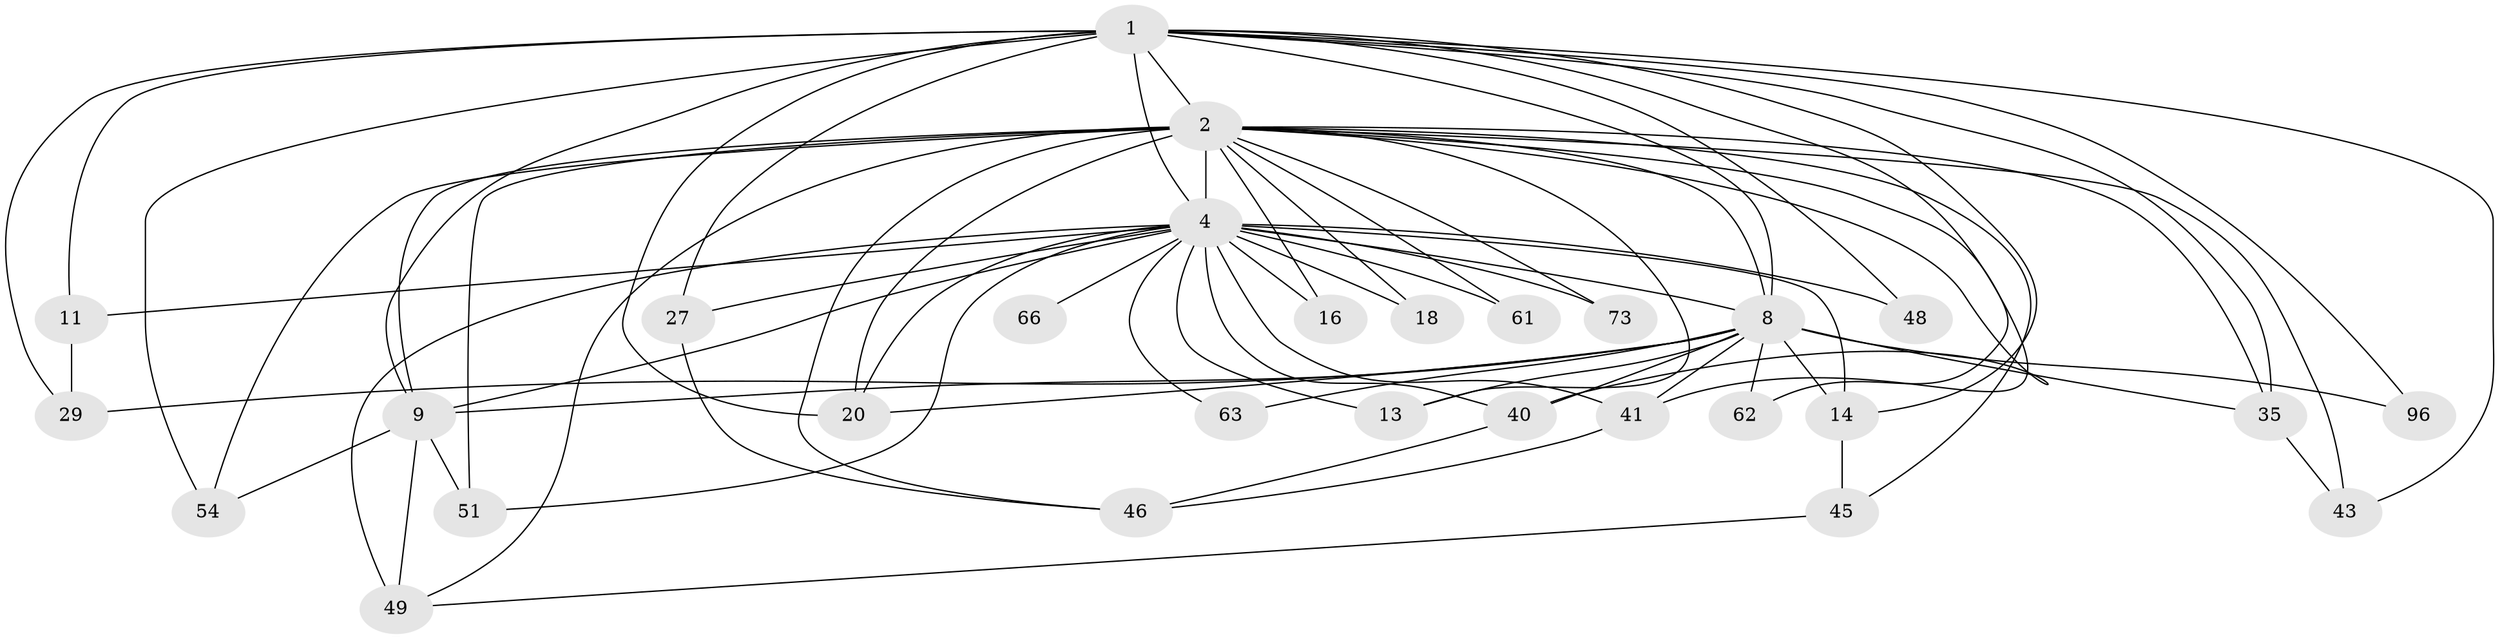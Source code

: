 // original degree distribution, {22: 0.010309278350515464, 18: 0.010309278350515464, 16: 0.010309278350515464, 27: 0.020618556701030927, 15: 0.020618556701030927, 21: 0.010309278350515464, 29: 0.010309278350515464, 17: 0.010309278350515464, 4: 0.1134020618556701, 2: 0.5773195876288659, 5: 0.05154639175257732, 8: 0.010309278350515464, 3: 0.14432989690721648}
// Generated by graph-tools (version 1.1) at 2025/17/03/04/25 18:17:24]
// undirected, 29 vertices, 72 edges
graph export_dot {
graph [start="1"]
  node [color=gray90,style=filled];
  1 [super="+52+5"];
  2 [super="+6+65+3"];
  4 [super="+28+10+17+26+94+76+77+89+7+15+12+22"];
  8 [super="+23"];
  9 [super="+87+44+25"];
  11;
  13 [super="+56"];
  14 [super="+39+60+30"];
  16;
  18;
  20 [super="+24"];
  27 [super="+59"];
  29 [super="+88"];
  35 [super="+58"];
  40 [super="+55+67"];
  41 [super="+42"];
  43 [super="+82"];
  45;
  46 [super="+64"];
  48;
  49 [super="+90"];
  51 [super="+86"];
  54 [super="+97+83"];
  61;
  62;
  63;
  66;
  73;
  96;
  1 -- 2 [weight=7];
  1 -- 4 [weight=12];
  1 -- 8 [weight=2];
  1 -- 9 [weight=2];
  1 -- 11;
  1 -- 20;
  1 -- 27;
  1 -- 35;
  1 -- 41;
  1 -- 96;
  1 -- 54 [weight=2];
  1 -- 43;
  1 -- 14;
  1 -- 48;
  1 -- 29;
  2 -- 4 [weight=17];
  2 -- 8 [weight=6];
  2 -- 9 [weight=5];
  2 -- 13 [weight=2];
  2 -- 45;
  2 -- 54;
  2 -- 73;
  2 -- 16;
  2 -- 18;
  2 -- 35;
  2 -- 40;
  2 -- 49;
  2 -- 51 [weight=2];
  2 -- 61;
  2 -- 20 [weight=3];
  2 -- 43;
  2 -- 46;
  2 -- 62;
  4 -- 8 [weight=8];
  4 -- 9 [weight=6];
  4 -- 11 [weight=2];
  4 -- 13 [weight=3];
  4 -- 27 [weight=2];
  4 -- 66 [weight=2];
  4 -- 16;
  4 -- 48;
  4 -- 41;
  4 -- 73;
  4 -- 14 [weight=2];
  4 -- 18;
  4 -- 40;
  4 -- 49 [weight=2];
  4 -- 51;
  4 -- 61;
  4 -- 63;
  4 -- 20;
  8 -- 9;
  8 -- 14 [weight=3];
  8 -- 20;
  8 -- 29;
  8 -- 40;
  8 -- 62;
  8 -- 96;
  8 -- 35;
  8 -- 13;
  8 -- 41;
  8 -- 63;
  9 -- 51;
  9 -- 54;
  9 -- 49;
  11 -- 29;
  14 -- 45;
  27 -- 46;
  35 -- 43;
  40 -- 46;
  41 -- 46;
  45 -- 49;
}
